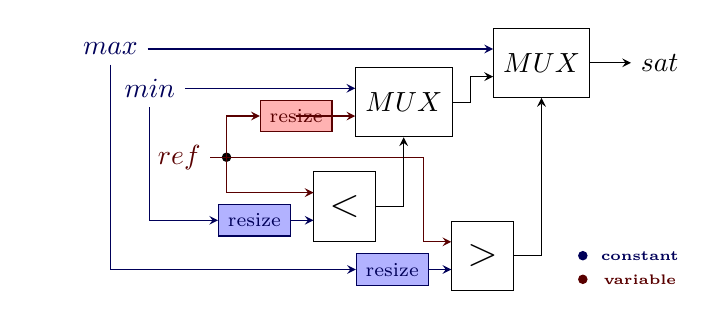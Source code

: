 % Karrera Amarierako Proiektua egiteko LaTeX txantiloia
% itsas.ehu.es/workgroups/latex
% Unai Martinez Corral
% umartinez012@ikasle.ehu.es
%
% <- sectb_first.tex

\tikzstyle{un} = [draw, circle, fill=black!75!blue]
\tikzstyle{resize} = [draw, rectangle,\const, fill=blue!30]
\tikzstyle{inout} = [rectangle]
\tikzstyle{block} = [draw, rectangle, minimum height=2.5em, minimum width=3.5em]
\tikzstyle{cblock} = [draw, rectangle, minimum height=2.5em, minimum width=2.25em]

\begin{tikzpicture}[auto,node distance=1cm,>=stealth]
  \def\sep{1cm}
  \def\bh{.5em}
  \def\bw{1.75em}
  \def\bwc{1.125em}
  \def\const{black!65!blue}
  \def\var{black!65!red}

  \node [inout,\const] (max) {$max$};
  \node [coordinate, below of=max, node distance=.5*\sep] (max_r_b) {};

  \node [inout, \const,right of=max_r_b, node distance=.5*\sep] (min) {$min$};
  \node [coordinate, right of=min, node distance=.375*\sep] (min_r) {};

  \node [inout, \var, below of=min_r,node distance=.875*\sep] (ref) {$ref$};
  \node [coordinate, right of=ref, node distance=.6*\sep] (ref_r) {};
  \node [coordinate, right of=ref_r, node distance=1.5*\sep] (cn_p) {};

  \node [cblock, below of=cn_p,node distance=.625*\sep] (cn) {\Large $<$};
  \node [coordinate, left of=cn,node distance=\bwc] (cnw) {};
  \node [coordinate, above of=cnw,node distance=\bh] (cnwa) {};
  \node [coordinate, below of=cnw,node distance=\bh] (cnwb) {};
  \node [coordinate, right of=cn,node distance=.75*\sep] (cn_r) {};
  \node [coordinate, right of=cn_r,node distance=.25*\sep] (cn_r_r) {};

  \node [resize,left of=cnwb,node distance=.75*\sep] (nres) {\scriptsize resize};

  \node [coordinate, right of=cn_p,node distance=.75*\sep] (mn_p) {};
  \node [block, above of=mn_p,node distance=.875*\sep-\bh] (mn) {$MUX$};
  \node [coordinate, left of=mn,node distance=\bw] (mnw) {};
  \node [coordinate, above of=mnw,node distance=\bh] (mnwa) {};
  \node [coordinate, below of=mnw,node distance=\bh] (mnwb) {};
  \node [coordinate, right of=mn,node distance=.85*\sep] (mn_r) {};

  \node [resize,\var,fill=red!30,left of=mnwb,node distance=.75*\sep] (rres) {\scriptsize resize};

  \node [coordinate, below of=cn,node distance=.75\sep] (cn_b) {};

  \node [coordinate, right of=mn_p,node distance=\sep] (cm_p) {};
  \node [cblock, below of=cm_p,node distance=1.25*\sep] (cm) {\Large $>$};
  \node [coordinate, left of=cm,node distance=\bwc] (cmw) {};
  \node [coordinate, above of=cmw,node distance=\bh] (cmwa) {};
  \node [coordinate, below of=cmw,node distance=\bh] (cmwb) {};
  \node [coordinate, right of=cm,node distance=.75*\sep] (cm_r) {};

  \node [resize,left of=cmwb,node distance=.75*\sep] (pres) {\scriptsize resize};

  \node [block, above of=cm_r,node distance=2.625*\sep-\bh] (mm) {$MUX$};
  \node [coordinate, left of=mm,node distance=\bw] (mmw) {};
  \node [coordinate, above of=mmw,node distance=\bh] (mmwa) {};
  \node [coordinate, below of=mmw,node distance=\bh] (mmwb) {};

  \node [inout, right of=mm,node distance=1.5*\sep] (sat) {$sat$};

  \node [inout,\const,right of=cm_r, node distance=1.25*\sep] (constant) {\tiny \textbf{constant}};
  \node [inout,\var,below of=constant, node distance=.3*\sep] (variable) {\tiny \textbf{variable}};
  \node [coordinate,\const,left of=constant,node distance=.725*\sep] (constlg) {};
  \node [coordinate,\var,left of=variable,node distance=.725*\sep] (varlg) {};
  \draw[fill,\const](constlg) circle (1.5pt);  
  \draw[fill,\var](varlg) circle (1.5pt);

  \draw[fill](ref_r) circle (1.5pt);

  \draw [->,\var] (ref_r) |- (cnwa);
  \draw [->,\const] (nres) -- (cnwb);
  \draw [->,\const](min) |- (nres);

  \draw [->,\var] (ref) -| (cn_r_r) |- (cmwa);
  \draw [->,\const] (pres) -- (cmwb);
  \draw [->,\const] (max) |- (pres);

  \draw [->] (cn) -- (cn_r) -- (mn);
  \draw [->] (cm) -- (cm_r) -- (mm);

  \draw [->,\const] (min) -- (mnwa);
  \draw [->,\var] (rres) |- (mnwb);
  \draw [->,\var] (ref_r) |- (rres);

  \draw [->,\const] (max) -- (mmwa);
  \draw [->] (mn.east) -- (mn_r) |- (mmwb);

  \draw [->] (mm) -- (sat);
\end{tikzpicture}
